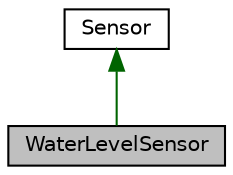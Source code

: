digraph "WaterLevelSensor"
{
 // LATEX_PDF_SIZE
  edge [fontname="Helvetica",fontsize="10",labelfontname="Helvetica",labelfontsize="10"];
  node [fontname="Helvetica",fontsize="10",shape=record];
  Node1 [label="WaterLevelSensor",height=0.2,width=0.4,color="black", fillcolor="grey75", style="filled", fontcolor="black",tooltip=" "];
  Node2 -> Node1 [dir="back",color="darkgreen",fontsize="10",style="solid"];
  Node2 [label="Sensor",height=0.2,width=0.4,color="black", fillcolor="white", style="filled",URL="$class_sensor.html",tooltip=" "];
}
